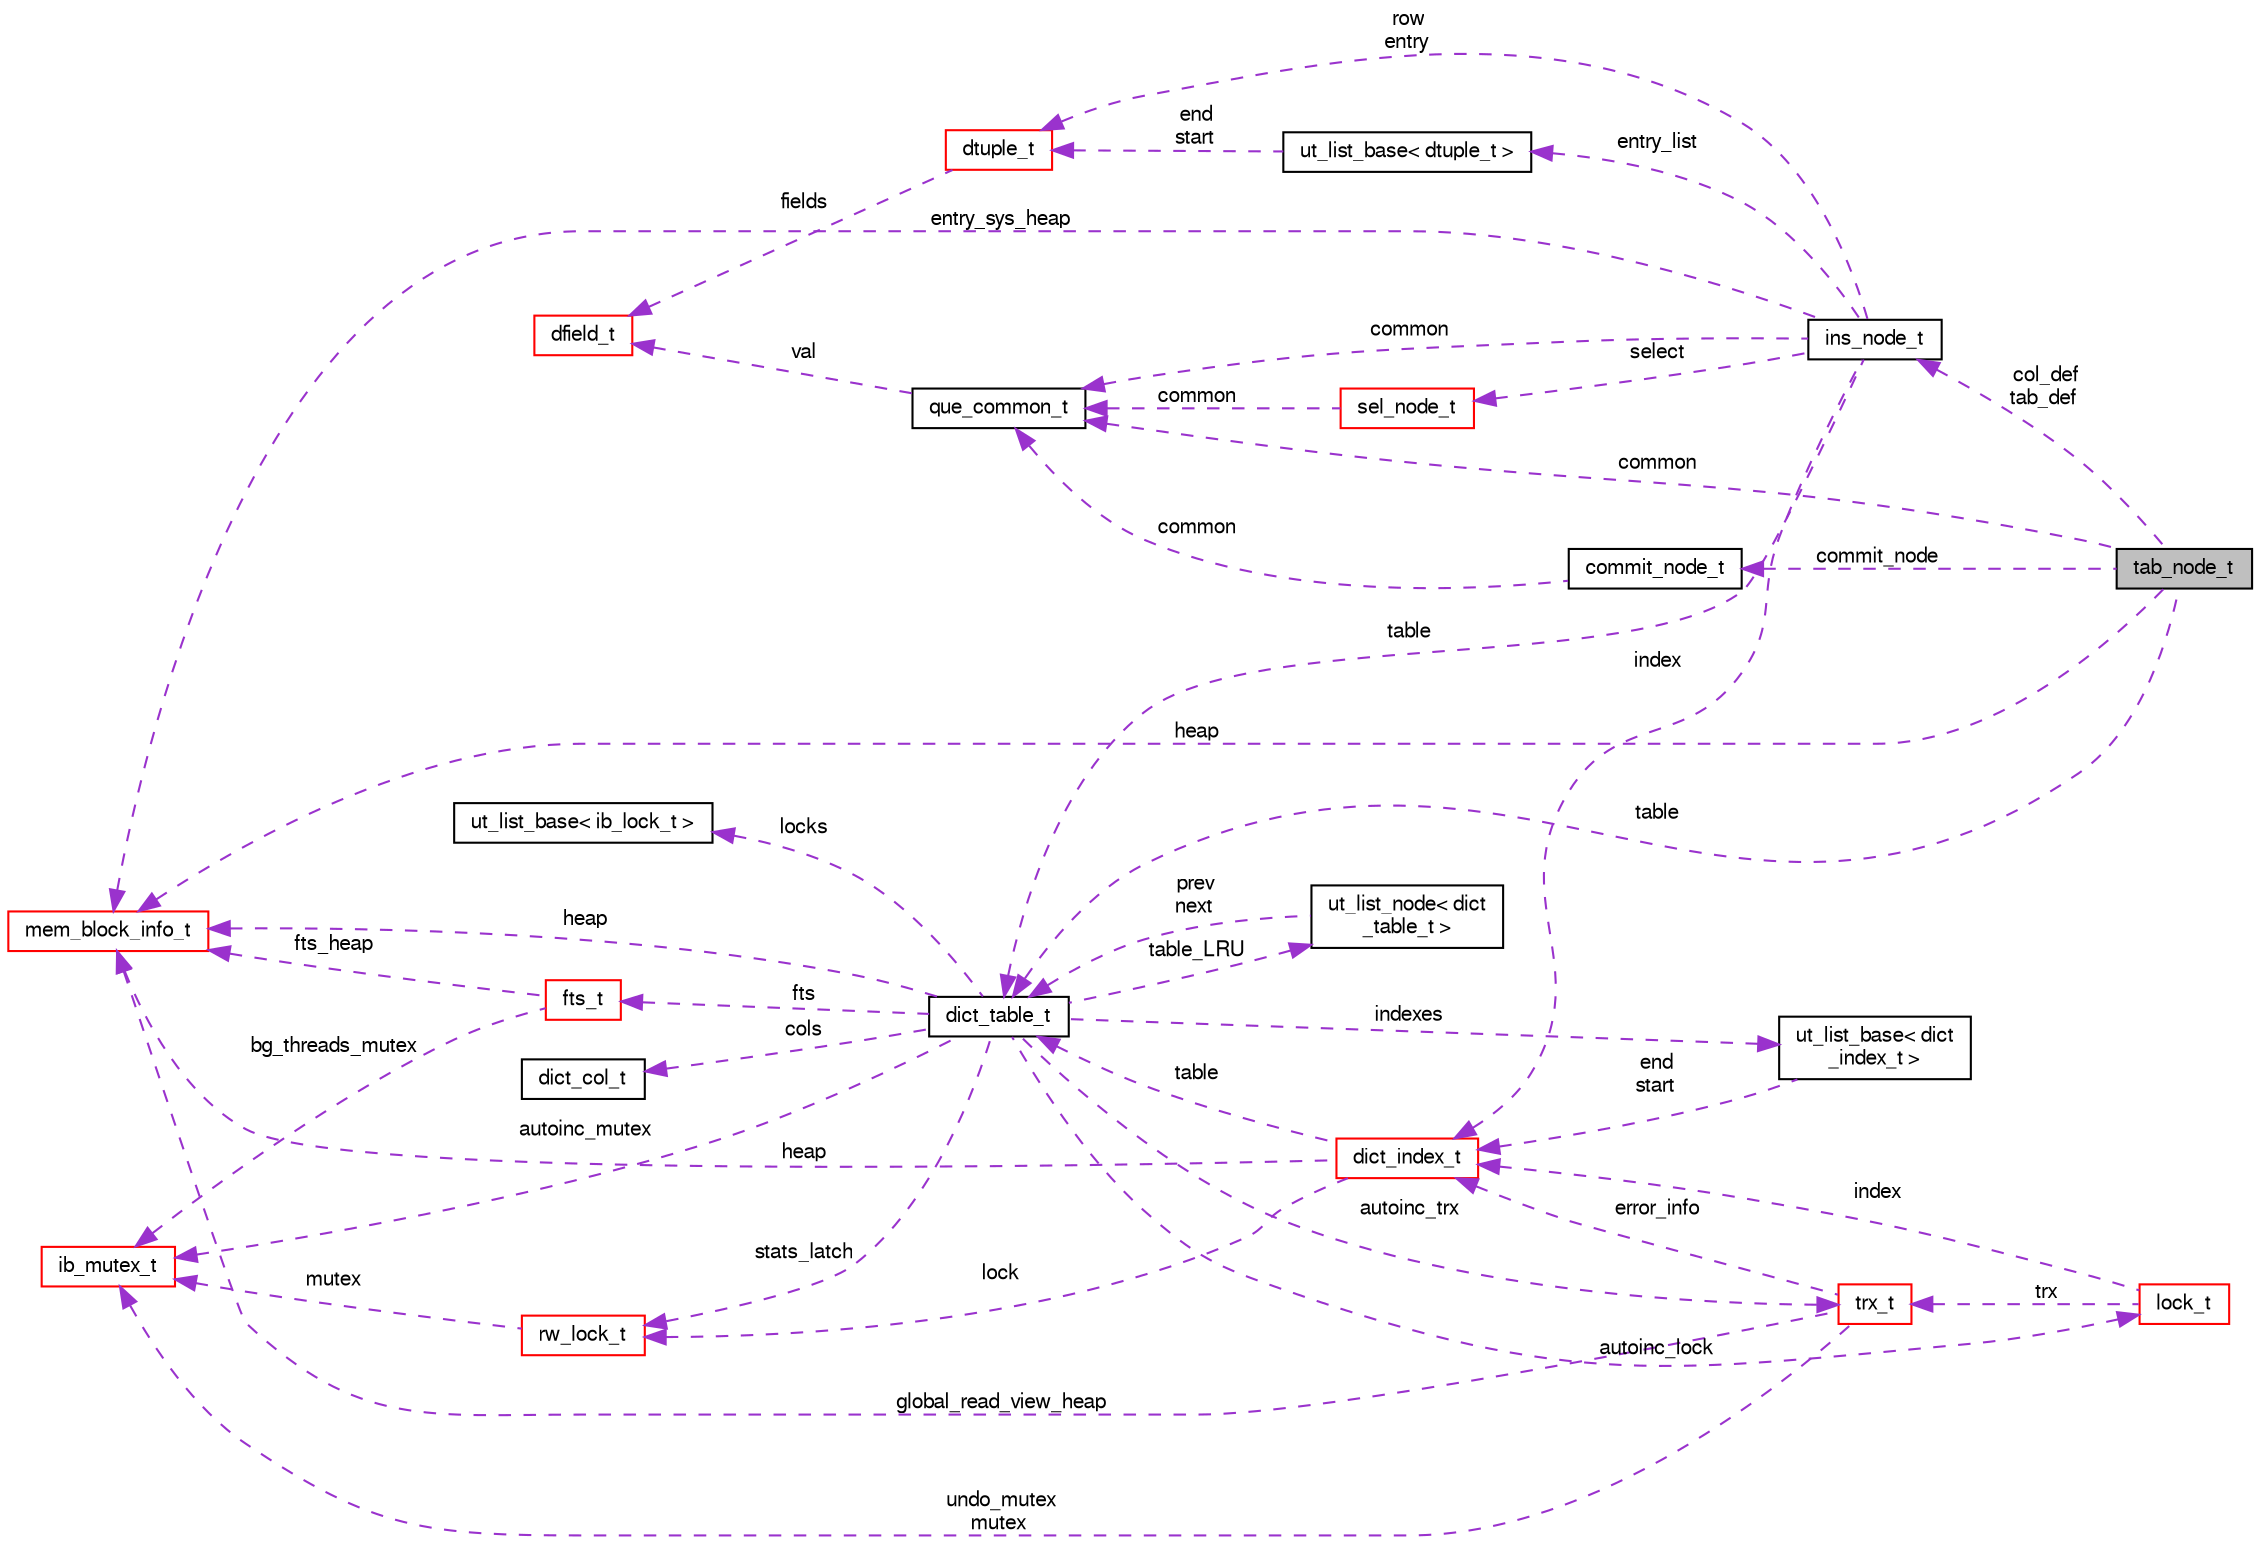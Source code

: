 digraph "tab_node_t"
{
  bgcolor="transparent";
  edge [fontname="FreeSans",fontsize="10",labelfontname="FreeSans",labelfontsize="10"];
  node [fontname="FreeSans",fontsize="10",shape=record];
  rankdir="LR";
  Node1 [label="tab_node_t",height=0.2,width=0.4,color="black", fillcolor="grey75", style="filled" fontcolor="black"];
  Node2 -> Node1 [dir="back",color="darkorchid3",fontsize="10",style="dashed",label=" common" ,fontname="FreeSans"];
  Node2 [label="que_common_t",height=0.2,width=0.4,color="black",URL="$structque__common__t.html"];
  Node3 -> Node2 [dir="back",color="darkorchid3",fontsize="10",style="dashed",label=" val" ,fontname="FreeSans"];
  Node3 [label="dfield_t",height=0.2,width=0.4,color="red",URL="$structdfield__t.html"];
  Node4 -> Node1 [dir="back",color="darkorchid3",fontsize="10",style="dashed",label=" table" ,fontname="FreeSans"];
  Node4 [label="dict_table_t",height=0.2,width=0.4,color="black",URL="$structdict__table__t.html"];
  Node5 -> Node4 [dir="back",color="darkorchid3",fontsize="10",style="dashed",label=" locks" ,fontname="FreeSans"];
  Node5 [label="ut_list_base\< ib_lock_t \>",height=0.2,width=0.4,color="black",URL="$structut__list__base.html"];
  Node6 -> Node4 [dir="back",color="darkorchid3",fontsize="10",style="dashed",label=" indexes" ,fontname="FreeSans"];
  Node6 [label="ut_list_base\< dict\l_index_t \>",height=0.2,width=0.4,color="black",URL="$structut__list__base.html"];
  Node7 -> Node6 [dir="back",color="darkorchid3",fontsize="10",style="dashed",label=" end\nstart" ,fontname="FreeSans"];
  Node7 [label="dict_index_t",height=0.2,width=0.4,color="red",URL="$structdict__index__t.html"];
  Node4 -> Node7 [dir="back",color="darkorchid3",fontsize="10",style="dashed",label=" table" ,fontname="FreeSans"];
  Node8 -> Node7 [dir="back",color="darkorchid3",fontsize="10",style="dashed",label=" heap" ,fontname="FreeSans"];
  Node8 [label="mem_block_info_t",height=0.2,width=0.4,color="red",URL="$structmem__block__info__t.html"];
  Node9 -> Node7 [dir="back",color="darkorchid3",fontsize="10",style="dashed",label=" lock" ,fontname="FreeSans"];
  Node9 [label="rw_lock_t",height=0.2,width=0.4,color="red",URL="$structrw__lock__t.html"];
  Node10 -> Node9 [dir="back",color="darkorchid3",fontsize="10",style="dashed",label=" mutex" ,fontname="FreeSans"];
  Node10 [label="ib_mutex_t",height=0.2,width=0.4,color="red",URL="$structib__mutex__t.html"];
  Node11 -> Node4 [dir="back",color="darkorchid3",fontsize="10",style="dashed",label=" fts" ,fontname="FreeSans"];
  Node11 [label="fts_t",height=0.2,width=0.4,color="red",URL="$structfts__t.html"];
  Node8 -> Node11 [dir="back",color="darkorchid3",fontsize="10",style="dashed",label=" fts_heap" ,fontname="FreeSans"];
  Node10 -> Node11 [dir="back",color="darkorchid3",fontsize="10",style="dashed",label=" bg_threads_mutex" ,fontname="FreeSans"];
  Node8 -> Node4 [dir="back",color="darkorchid3",fontsize="10",style="dashed",label=" heap" ,fontname="FreeSans"];
  Node12 -> Node4 [dir="back",color="darkorchid3",fontsize="10",style="dashed",label=" autoinc_trx" ,fontname="FreeSans"];
  Node12 [label="trx_t",height=0.2,width=0.4,color="red",URL="$structtrx__t.html"];
  Node7 -> Node12 [dir="back",color="darkorchid3",fontsize="10",style="dashed",label=" error_info" ,fontname="FreeSans"];
  Node8 -> Node12 [dir="back",color="darkorchid3",fontsize="10",style="dashed",label=" global_read_view_heap" ,fontname="FreeSans"];
  Node10 -> Node12 [dir="back",color="darkorchid3",fontsize="10",style="dashed",label=" undo_mutex\nmutex" ,fontname="FreeSans"];
  Node13 -> Node4 [dir="back",color="darkorchid3",fontsize="10",style="dashed",label=" table_LRU" ,fontname="FreeSans"];
  Node13 [label="ut_list_node\< dict\l_table_t \>",height=0.2,width=0.4,color="black",URL="$structut__list__node.html"];
  Node4 -> Node13 [dir="back",color="darkorchid3",fontsize="10",style="dashed",label=" prev\nnext" ,fontname="FreeSans"];
  Node10 -> Node4 [dir="back",color="darkorchid3",fontsize="10",style="dashed",label=" autoinc_mutex" ,fontname="FreeSans"];
  Node14 -> Node4 [dir="back",color="darkorchid3",fontsize="10",style="dashed",label=" cols" ,fontname="FreeSans"];
  Node14 [label="dict_col_t",height=0.2,width=0.4,color="black",URL="$structdict__col__t.html"];
  Node9 -> Node4 [dir="back",color="darkorchid3",fontsize="10",style="dashed",label=" stats_latch" ,fontname="FreeSans"];
  Node15 -> Node4 [dir="back",color="darkorchid3",fontsize="10",style="dashed",label=" autoinc_lock" ,fontname="FreeSans"];
  Node15 [label="lock_t",height=0.2,width=0.4,color="red",URL="$structlock__t.html"];
  Node7 -> Node15 [dir="back",color="darkorchid3",fontsize="10",style="dashed",label=" index" ,fontname="FreeSans"];
  Node12 -> Node15 [dir="back",color="darkorchid3",fontsize="10",style="dashed",label=" trx" ,fontname="FreeSans"];
  Node8 -> Node1 [dir="back",color="darkorchid3",fontsize="10",style="dashed",label=" heap" ,fontname="FreeSans"];
  Node16 -> Node1 [dir="back",color="darkorchid3",fontsize="10",style="dashed",label=" commit_node" ,fontname="FreeSans"];
  Node16 [label="commit_node_t",height=0.2,width=0.4,color="black",URL="$structcommit__node__t.html"];
  Node2 -> Node16 [dir="back",color="darkorchid3",fontsize="10",style="dashed",label=" common" ,fontname="FreeSans"];
  Node17 -> Node1 [dir="back",color="darkorchid3",fontsize="10",style="dashed",label=" col_def\ntab_def" ,fontname="FreeSans"];
  Node17 [label="ins_node_t",height=0.2,width=0.4,color="black",URL="$structins__node__t.html"];
  Node2 -> Node17 [dir="back",color="darkorchid3",fontsize="10",style="dashed",label=" common" ,fontname="FreeSans"];
  Node7 -> Node17 [dir="back",color="darkorchid3",fontsize="10",style="dashed",label=" index" ,fontname="FreeSans"];
  Node4 -> Node17 [dir="back",color="darkorchid3",fontsize="10",style="dashed",label=" table" ,fontname="FreeSans"];
  Node8 -> Node17 [dir="back",color="darkorchid3",fontsize="10",style="dashed",label=" entry_sys_heap" ,fontname="FreeSans"];
  Node18 -> Node17 [dir="back",color="darkorchid3",fontsize="10",style="dashed",label=" select" ,fontname="FreeSans"];
  Node18 [label="sel_node_t",height=0.2,width=0.4,color="red",URL="$structsel__node__t.html"];
  Node2 -> Node18 [dir="back",color="darkorchid3",fontsize="10",style="dashed",label=" common" ,fontname="FreeSans"];
  Node19 -> Node17 [dir="back",color="darkorchid3",fontsize="10",style="dashed",label=" row\nentry" ,fontname="FreeSans"];
  Node19 [label="dtuple_t",height=0.2,width=0.4,color="red",URL="$structdtuple__t.html"];
  Node3 -> Node19 [dir="back",color="darkorchid3",fontsize="10",style="dashed",label=" fields" ,fontname="FreeSans"];
  Node20 -> Node17 [dir="back",color="darkorchid3",fontsize="10",style="dashed",label=" entry_list" ,fontname="FreeSans"];
  Node20 [label="ut_list_base\< dtuple_t \>",height=0.2,width=0.4,color="black",URL="$structut__list__base.html"];
  Node19 -> Node20 [dir="back",color="darkorchid3",fontsize="10",style="dashed",label=" end\nstart" ,fontname="FreeSans"];
}
